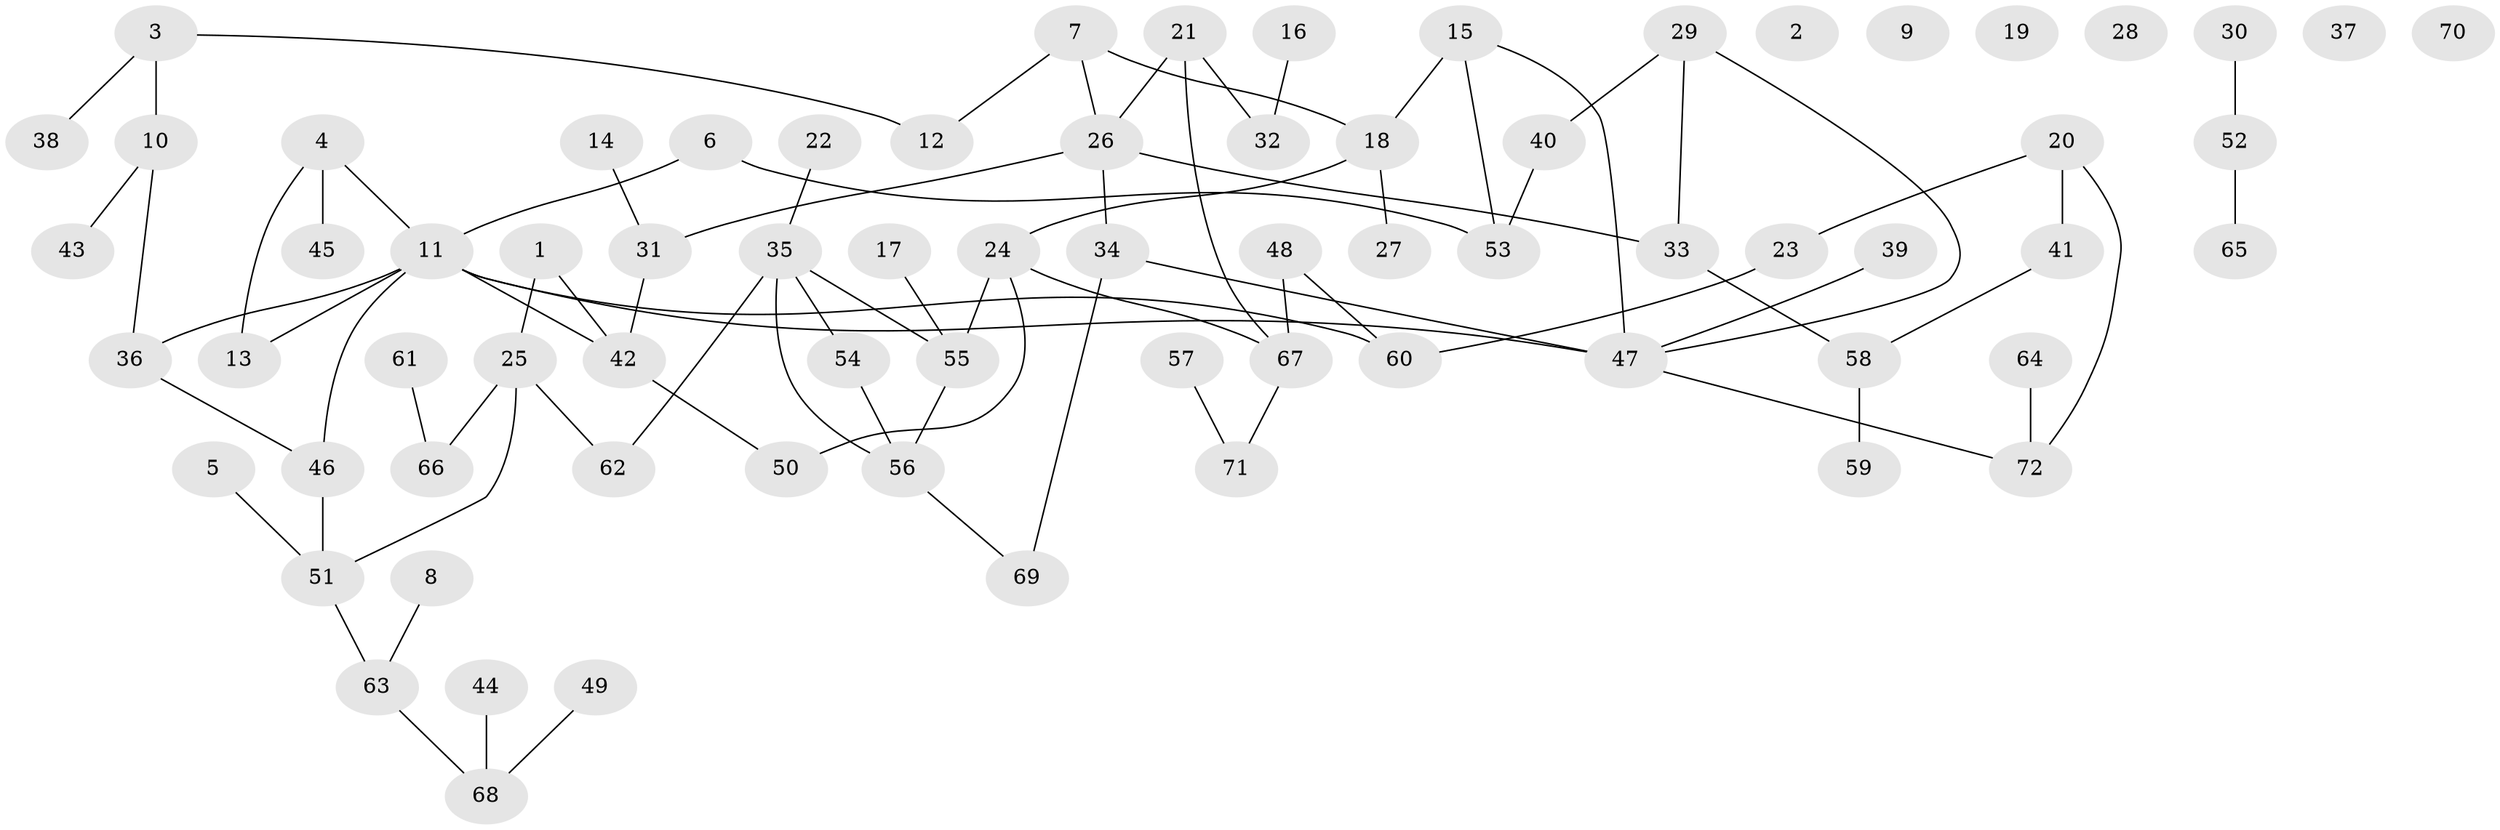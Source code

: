 // Generated by graph-tools (version 1.1) at 2025/25/03/09/25 03:25:23]
// undirected, 72 vertices, 82 edges
graph export_dot {
graph [start="1"]
  node [color=gray90,style=filled];
  1;
  2;
  3;
  4;
  5;
  6;
  7;
  8;
  9;
  10;
  11;
  12;
  13;
  14;
  15;
  16;
  17;
  18;
  19;
  20;
  21;
  22;
  23;
  24;
  25;
  26;
  27;
  28;
  29;
  30;
  31;
  32;
  33;
  34;
  35;
  36;
  37;
  38;
  39;
  40;
  41;
  42;
  43;
  44;
  45;
  46;
  47;
  48;
  49;
  50;
  51;
  52;
  53;
  54;
  55;
  56;
  57;
  58;
  59;
  60;
  61;
  62;
  63;
  64;
  65;
  66;
  67;
  68;
  69;
  70;
  71;
  72;
  1 -- 25;
  1 -- 42;
  3 -- 10;
  3 -- 12;
  3 -- 38;
  4 -- 11;
  4 -- 13;
  4 -- 45;
  5 -- 51;
  6 -- 11;
  6 -- 53;
  7 -- 12;
  7 -- 18;
  7 -- 26;
  8 -- 63;
  10 -- 36;
  10 -- 43;
  11 -- 13;
  11 -- 36;
  11 -- 42;
  11 -- 46;
  11 -- 47;
  11 -- 60;
  14 -- 31;
  15 -- 18;
  15 -- 47;
  15 -- 53;
  16 -- 32;
  17 -- 55;
  18 -- 24;
  18 -- 27;
  20 -- 23;
  20 -- 41;
  20 -- 72;
  21 -- 26;
  21 -- 32;
  21 -- 67;
  22 -- 35;
  23 -- 60;
  24 -- 50;
  24 -- 55;
  24 -- 67;
  25 -- 51;
  25 -- 62;
  25 -- 66;
  26 -- 31;
  26 -- 33;
  26 -- 34;
  29 -- 33;
  29 -- 40;
  29 -- 47;
  30 -- 52;
  31 -- 42;
  33 -- 58;
  34 -- 47;
  34 -- 69;
  35 -- 54;
  35 -- 55;
  35 -- 56;
  35 -- 62;
  36 -- 46;
  39 -- 47;
  40 -- 53;
  41 -- 58;
  42 -- 50;
  44 -- 68;
  46 -- 51;
  47 -- 72;
  48 -- 60;
  48 -- 67;
  49 -- 68;
  51 -- 63;
  52 -- 65;
  54 -- 56;
  55 -- 56;
  56 -- 69;
  57 -- 71;
  58 -- 59;
  61 -- 66;
  63 -- 68;
  64 -- 72;
  67 -- 71;
}
